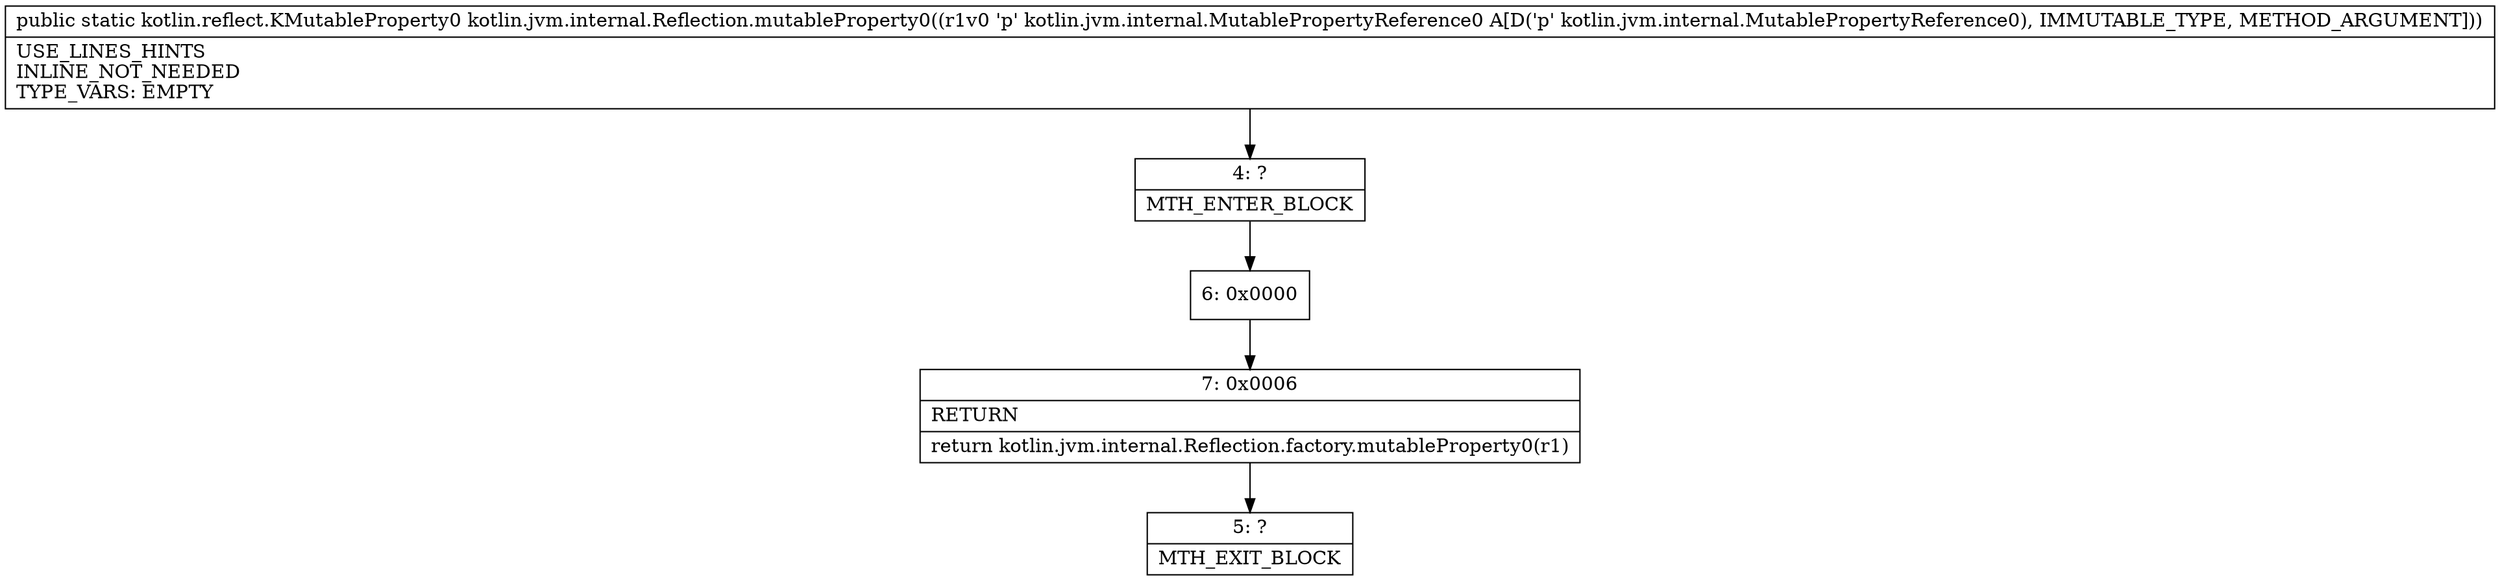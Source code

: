 digraph "CFG forkotlin.jvm.internal.Reflection.mutableProperty0(Lkotlin\/jvm\/internal\/MutablePropertyReference0;)Lkotlin\/reflect\/KMutableProperty0;" {
Node_4 [shape=record,label="{4\:\ ?|MTH_ENTER_BLOCK\l}"];
Node_6 [shape=record,label="{6\:\ 0x0000}"];
Node_7 [shape=record,label="{7\:\ 0x0006|RETURN\l|return kotlin.jvm.internal.Reflection.factory.mutableProperty0(r1)\l}"];
Node_5 [shape=record,label="{5\:\ ?|MTH_EXIT_BLOCK\l}"];
MethodNode[shape=record,label="{public static kotlin.reflect.KMutableProperty0 kotlin.jvm.internal.Reflection.mutableProperty0((r1v0 'p' kotlin.jvm.internal.MutablePropertyReference0 A[D('p' kotlin.jvm.internal.MutablePropertyReference0), IMMUTABLE_TYPE, METHOD_ARGUMENT]))  | USE_LINES_HINTS\lINLINE_NOT_NEEDED\lTYPE_VARS: EMPTY\l}"];
MethodNode -> Node_4;Node_4 -> Node_6;
Node_6 -> Node_7;
Node_7 -> Node_5;
}

